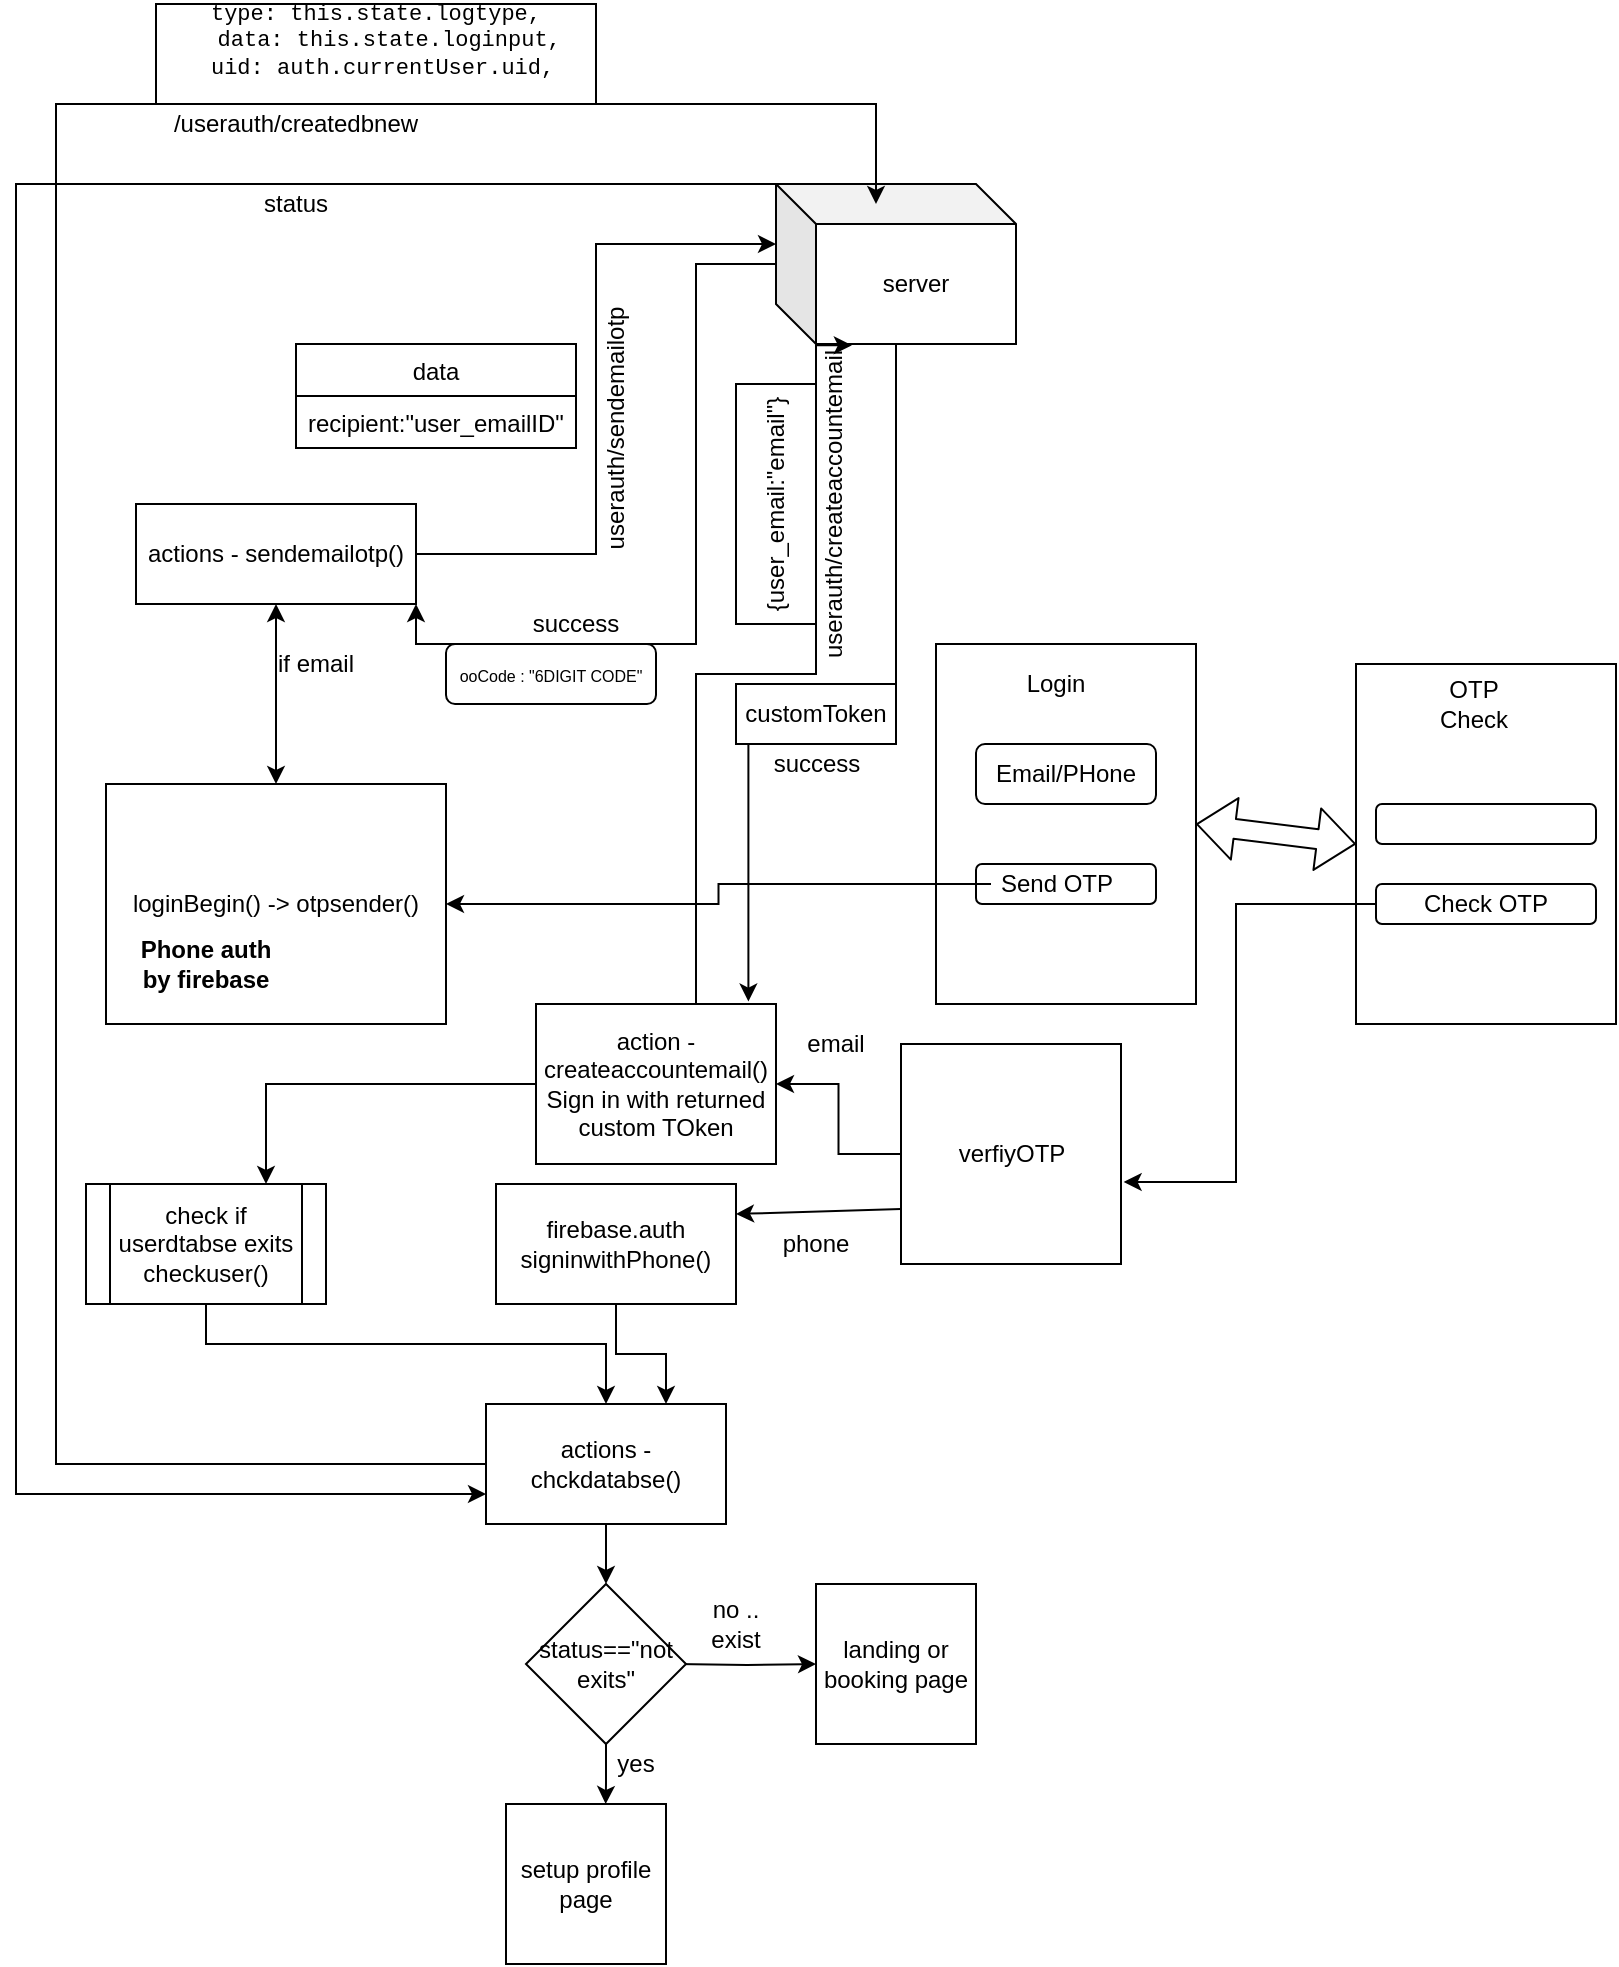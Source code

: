 <mxfile version="14.7.6" type="github">
  <diagram id="ldW2-i48NCAmhcWPSoT7" name="Page-1">
    <mxGraphModel dx="1038" dy="516" grid="1" gridSize="10" guides="1" tooltips="1" connect="1" arrows="1" fold="1" page="1" pageScale="1" pageWidth="850" pageHeight="1100" math="0" shadow="0">
      <root>
        <mxCell id="0" />
        <mxCell id="1" parent="0" />
        <mxCell id="RMmyxlW1aptrJxLg1BCB-1" value="" style="rounded=0;whiteSpace=wrap;html=1;" parent="1" vertex="1">
          <mxGeometry x="470" y="350" width="130" height="180" as="geometry" />
        </mxCell>
        <mxCell id="RMmyxlW1aptrJxLg1BCB-2" value="Login" style="text;html=1;strokeColor=none;fillColor=none;align=center;verticalAlign=middle;whiteSpace=wrap;rounded=0;" parent="1" vertex="1">
          <mxGeometry x="510" y="360" width="40" height="20" as="geometry" />
        </mxCell>
        <mxCell id="RMmyxlW1aptrJxLg1BCB-3" value="Email/PHone" style="rounded=1;whiteSpace=wrap;html=1;" parent="1" vertex="1">
          <mxGeometry x="490" y="400" width="90" height="30" as="geometry" />
        </mxCell>
        <mxCell id="RMmyxlW1aptrJxLg1BCB-4" value="" style="rounded=1;whiteSpace=wrap;html=1;" parent="1" vertex="1">
          <mxGeometry x="490" y="460" width="90" height="20" as="geometry" />
        </mxCell>
        <mxCell id="RMmyxlW1aptrJxLg1BCB-19" style="edgeStyle=orthogonalEdgeStyle;rounded=0;orthogonalLoop=1;jettySize=auto;html=1;" parent="1" source="RMmyxlW1aptrJxLg1BCB-6" target="RMmyxlW1aptrJxLg1BCB-10" edge="1">
          <mxGeometry relative="1" as="geometry" />
        </mxCell>
        <mxCell id="RMmyxlW1aptrJxLg1BCB-6" value="Send OTP" style="text;html=1;strokeColor=none;fillColor=none;align=center;verticalAlign=middle;whiteSpace=wrap;rounded=0;" parent="1" vertex="1">
          <mxGeometry x="497.5" y="460" width="65" height="20" as="geometry" />
        </mxCell>
        <mxCell id="RMmyxlW1aptrJxLg1BCB-10" value="loginBegin() -&amp;gt; otpsender()" style="rounded=0;whiteSpace=wrap;html=1;" parent="1" vertex="1">
          <mxGeometry x="55" y="420" width="170" height="120" as="geometry" />
        </mxCell>
        <mxCell id="RMmyxlW1aptrJxLg1BCB-14" style="edgeStyle=orthogonalEdgeStyle;rounded=0;orthogonalLoop=1;jettySize=auto;html=1;entryX=0;entryY=0;entryDx=0;entryDy=30;entryPerimeter=0;" parent="1" source="RMmyxlW1aptrJxLg1BCB-12" target="RMmyxlW1aptrJxLg1BCB-13" edge="1">
          <mxGeometry relative="1" as="geometry" />
        </mxCell>
        <mxCell id="RMmyxlW1aptrJxLg1BCB-12" value="actions - sendemailotp()" style="rounded=0;whiteSpace=wrap;html=1;" parent="1" vertex="1">
          <mxGeometry x="70" y="280" width="140" height="50" as="geometry" />
        </mxCell>
        <mxCell id="RMmyxlW1aptrJxLg1BCB-30" style="edgeStyle=orthogonalEdgeStyle;rounded=0;orthogonalLoop=1;jettySize=auto;html=1;entryX=1;entryY=1;entryDx=0;entryDy=0;" parent="1" source="RMmyxlW1aptrJxLg1BCB-13" target="RMmyxlW1aptrJxLg1BCB-12" edge="1">
          <mxGeometry relative="1" as="geometry">
            <Array as="points">
              <mxPoint x="350" y="350" />
              <mxPoint x="210" y="350" />
            </Array>
          </mxGeometry>
        </mxCell>
        <mxCell id="RMmyxlW1aptrJxLg1BCB-48" style="edgeStyle=orthogonalEdgeStyle;rounded=0;orthogonalLoop=1;jettySize=auto;html=1;entryX=0.885;entryY=-0.015;entryDx=0;entryDy=0;entryPerimeter=0;" parent="1" source="RMmyxlW1aptrJxLg1BCB-13" target="RMmyxlW1aptrJxLg1BCB-38" edge="1">
          <mxGeometry relative="1" as="geometry">
            <Array as="points">
              <mxPoint x="450" y="400" />
              <mxPoint x="376" y="400" />
            </Array>
          </mxGeometry>
        </mxCell>
        <mxCell id="RMmyxlW1aptrJxLg1BCB-66" style="edgeStyle=orthogonalEdgeStyle;rounded=0;orthogonalLoop=1;jettySize=auto;html=1;entryX=0;entryY=0.75;entryDx=0;entryDy=0;" parent="1" source="RMmyxlW1aptrJxLg1BCB-13" target="RMmyxlW1aptrJxLg1BCB-55" edge="1">
          <mxGeometry relative="1" as="geometry">
            <Array as="points">
              <mxPoint x="10" y="120" />
              <mxPoint x="10" y="775" />
            </Array>
          </mxGeometry>
        </mxCell>
        <mxCell id="RMmyxlW1aptrJxLg1BCB-13" value="server" style="shape=cube;whiteSpace=wrap;html=1;boundedLbl=1;backgroundOutline=1;darkOpacity=0.05;darkOpacity2=0.1;" parent="1" vertex="1">
          <mxGeometry x="390" y="120" width="120" height="80" as="geometry" />
        </mxCell>
        <mxCell id="RMmyxlW1aptrJxLg1BCB-15" value="userauth/sendemailotp" style="text;html=1;strokeColor=none;fillColor=none;align=center;verticalAlign=middle;whiteSpace=wrap;rounded=0;rotation=-90;" parent="1" vertex="1">
          <mxGeometry x="290" y="232" width="40" height="20" as="geometry" />
        </mxCell>
        <mxCell id="RMmyxlW1aptrJxLg1BCB-17" value="if email" style="text;html=1;strokeColor=none;fillColor=none;align=center;verticalAlign=middle;whiteSpace=wrap;rounded=0;" parent="1" vertex="1">
          <mxGeometry x="140" y="350" width="40" height="20" as="geometry" />
        </mxCell>
        <mxCell id="RMmyxlW1aptrJxLg1BCB-18" value="Phone auth by firebase" style="text;html=1;strokeColor=none;fillColor=none;align=center;verticalAlign=middle;whiteSpace=wrap;rounded=0;fontStyle=1" parent="1" vertex="1">
          <mxGeometry x="70" y="500" width="70" height="20" as="geometry" />
        </mxCell>
        <mxCell id="RMmyxlW1aptrJxLg1BCB-20" value="" style="rounded=0;whiteSpace=wrap;html=1;" parent="1" vertex="1">
          <mxGeometry x="680" y="360" width="130" height="180" as="geometry" />
        </mxCell>
        <mxCell id="RMmyxlW1aptrJxLg1BCB-21" value="OTP Check" style="text;html=1;strokeColor=none;fillColor=none;align=center;verticalAlign=middle;whiteSpace=wrap;rounded=0;" parent="1" vertex="1">
          <mxGeometry x="720" y="370" width="38" height="20" as="geometry" />
        </mxCell>
        <mxCell id="RMmyxlW1aptrJxLg1BCB-22" value="" style="rounded=1;whiteSpace=wrap;html=1;" parent="1" vertex="1">
          <mxGeometry x="690" y="430" width="110" height="20" as="geometry" />
        </mxCell>
        <mxCell id="RMmyxlW1aptrJxLg1BCB-37" style="edgeStyle=orthogonalEdgeStyle;rounded=0;orthogonalLoop=1;jettySize=auto;html=1;entryX=1.012;entryY=0.627;entryDx=0;entryDy=0;entryPerimeter=0;" parent="1" source="RMmyxlW1aptrJxLg1BCB-23" target="RMmyxlW1aptrJxLg1BCB-34" edge="1">
          <mxGeometry relative="1" as="geometry">
            <Array as="points">
              <mxPoint x="620" y="480" />
              <mxPoint x="620" y="619" />
            </Array>
          </mxGeometry>
        </mxCell>
        <mxCell id="RMmyxlW1aptrJxLg1BCB-23" value="Check OTP" style="rounded=1;whiteSpace=wrap;html=1;" parent="1" vertex="1">
          <mxGeometry x="690" y="470" width="110" height="20" as="geometry" />
        </mxCell>
        <mxCell id="RMmyxlW1aptrJxLg1BCB-25" value="" style="shape=flexArrow;endArrow=classic;startArrow=classic;html=1;entryX=0;entryY=0.5;entryDx=0;entryDy=0;exitX=1;exitY=0.5;exitDx=0;exitDy=0;" parent="1" source="RMmyxlW1aptrJxLg1BCB-1" target="RMmyxlW1aptrJxLg1BCB-20" edge="1">
          <mxGeometry width="100" height="100" relative="1" as="geometry">
            <mxPoint x="400" y="420" as="sourcePoint" />
            <mxPoint x="500" y="320" as="targetPoint" />
          </mxGeometry>
        </mxCell>
        <mxCell id="RMmyxlW1aptrJxLg1BCB-26" value="data" style="swimlane;fontStyle=0;childLayout=stackLayout;horizontal=1;startSize=26;horizontalStack=0;resizeParent=1;resizeParentMax=0;resizeLast=0;collapsible=1;marginBottom=0;flipV=0;" parent="1" vertex="1">
          <mxGeometry x="150" y="200" width="140" height="52" as="geometry" />
        </mxCell>
        <mxCell id="RMmyxlW1aptrJxLg1BCB-27" value="recipient:&quot;user_emailID&quot;" style="text;strokeColor=none;fillColor=none;align=left;verticalAlign=top;spacingLeft=4;spacingRight=4;overflow=hidden;rotatable=0;points=[[0,0.5],[1,0.5]];portConstraint=eastwest;" parent="RMmyxlW1aptrJxLg1BCB-26" vertex="1">
          <mxGeometry y="26" width="140" height="26" as="geometry" />
        </mxCell>
        <mxCell id="RMmyxlW1aptrJxLg1BCB-31" value="success" style="text;html=1;strokeColor=none;fillColor=none;align=center;verticalAlign=middle;whiteSpace=wrap;rounded=0;" parent="1" vertex="1">
          <mxGeometry x="270" y="330" width="40" height="20" as="geometry" />
        </mxCell>
        <mxCell id="RMmyxlW1aptrJxLg1BCB-33" value="&lt;font style=&quot;font-size: 8px&quot;&gt;ooCode : &quot;6DIGIT CODE&quot;&lt;/font&gt;" style="rounded=1;whiteSpace=wrap;html=1;" parent="1" vertex="1">
          <mxGeometry x="225" y="350" width="105" height="30" as="geometry" />
        </mxCell>
        <mxCell id="RMmyxlW1aptrJxLg1BCB-39" style="edgeStyle=orthogonalEdgeStyle;rounded=0;orthogonalLoop=1;jettySize=auto;html=1;entryX=1;entryY=0.5;entryDx=0;entryDy=0;" parent="1" source="RMmyxlW1aptrJxLg1BCB-34" target="RMmyxlW1aptrJxLg1BCB-38" edge="1">
          <mxGeometry relative="1" as="geometry" />
        </mxCell>
        <mxCell id="RMmyxlW1aptrJxLg1BCB-34" value="verfiyOTP" style="whiteSpace=wrap;html=1;aspect=fixed;" parent="1" vertex="1">
          <mxGeometry x="452.5" y="550" width="110" height="110" as="geometry" />
        </mxCell>
        <mxCell id="RMmyxlW1aptrJxLg1BCB-42" style="edgeStyle=orthogonalEdgeStyle;rounded=0;orthogonalLoop=1;jettySize=auto;html=1;entryX=0.316;entryY=1.008;entryDx=0;entryDy=0;entryPerimeter=0;" parent="1" source="RMmyxlW1aptrJxLg1BCB-38" target="RMmyxlW1aptrJxLg1BCB-13" edge="1">
          <mxGeometry relative="1" as="geometry">
            <Array as="points">
              <mxPoint x="350" y="365" />
              <mxPoint x="410" y="365" />
              <mxPoint x="410" y="201" />
            </Array>
          </mxGeometry>
        </mxCell>
        <mxCell id="RMmyxlW1aptrJxLg1BCB-53" style="edgeStyle=orthogonalEdgeStyle;rounded=0;orthogonalLoop=1;jettySize=auto;html=1;entryX=0.75;entryY=0;entryDx=0;entryDy=0;" parent="1" source="RMmyxlW1aptrJxLg1BCB-38" target="RMmyxlW1aptrJxLg1BCB-52" edge="1">
          <mxGeometry relative="1" as="geometry" />
        </mxCell>
        <mxCell id="RMmyxlW1aptrJxLg1BCB-38" value="action - createaccountemail()&lt;br&gt;Sign in with returned custom TOken" style="rounded=0;whiteSpace=wrap;html=1;" parent="1" vertex="1">
          <mxGeometry x="270" y="530" width="120" height="80" as="geometry" />
        </mxCell>
        <mxCell id="RMmyxlW1aptrJxLg1BCB-40" value="email" style="text;html=1;strokeColor=none;fillColor=none;align=center;verticalAlign=middle;whiteSpace=wrap;rounded=0;" parent="1" vertex="1">
          <mxGeometry x="400" y="540" width="40" height="20" as="geometry" />
        </mxCell>
        <mxCell id="RMmyxlW1aptrJxLg1BCB-41" value="" style="endArrow=classic;startArrow=classic;html=1;exitX=0.5;exitY=0;exitDx=0;exitDy=0;entryX=0.5;entryY=1;entryDx=0;entryDy=0;" parent="1" source="RMmyxlW1aptrJxLg1BCB-10" target="RMmyxlW1aptrJxLg1BCB-12" edge="1">
          <mxGeometry width="50" height="50" relative="1" as="geometry">
            <mxPoint x="160" y="630" as="sourcePoint" />
            <mxPoint x="130" y="340" as="targetPoint" />
          </mxGeometry>
        </mxCell>
        <mxCell id="KKf_zekkhN21vf2nrvpq-2" style="edgeStyle=orthogonalEdgeStyle;rounded=0;orthogonalLoop=1;jettySize=auto;html=1;entryX=0.75;entryY=0;entryDx=0;entryDy=0;fontColor=#000000;" edge="1" parent="1" source="RMmyxlW1aptrJxLg1BCB-43" target="RMmyxlW1aptrJxLg1BCB-55">
          <mxGeometry relative="1" as="geometry" />
        </mxCell>
        <mxCell id="RMmyxlW1aptrJxLg1BCB-43" value="firebase.auth signinwithPhone()" style="rounded=0;whiteSpace=wrap;html=1;" parent="1" vertex="1">
          <mxGeometry x="250" y="620" width="120" height="60" as="geometry" />
        </mxCell>
        <mxCell id="RMmyxlW1aptrJxLg1BCB-44" value="" style="endArrow=classic;html=1;exitX=0;exitY=0.75;exitDx=0;exitDy=0;entryX=1;entryY=0.25;entryDx=0;entryDy=0;" parent="1" source="RMmyxlW1aptrJxLg1BCB-34" target="RMmyxlW1aptrJxLg1BCB-43" edge="1">
          <mxGeometry width="50" height="50" relative="1" as="geometry">
            <mxPoint x="160" y="470" as="sourcePoint" />
            <mxPoint x="210" y="420" as="targetPoint" />
          </mxGeometry>
        </mxCell>
        <mxCell id="RMmyxlW1aptrJxLg1BCB-45" value="phone" style="text;html=1;strokeColor=none;fillColor=none;align=center;verticalAlign=middle;whiteSpace=wrap;rounded=0;" parent="1" vertex="1">
          <mxGeometry x="390" y="640" width="40" height="20" as="geometry" />
        </mxCell>
        <mxCell id="RMmyxlW1aptrJxLg1BCB-46" value="userauth/createaccountemail" style="text;html=1;strokeColor=none;fillColor=none;align=center;verticalAlign=middle;whiteSpace=wrap;rounded=0;rotation=-90;" parent="1" vertex="1">
          <mxGeometry x="399" y="270" width="40" height="20" as="geometry" />
        </mxCell>
        <mxCell id="RMmyxlW1aptrJxLg1BCB-47" value="{user_email:&quot;email&quot;}" style="rounded=0;whiteSpace=wrap;html=1;rotation=-90;" parent="1" vertex="1">
          <mxGeometry x="330" y="260" width="120" height="40" as="geometry" />
        </mxCell>
        <mxCell id="RMmyxlW1aptrJxLg1BCB-49" value="success" style="text;html=1;align=center;verticalAlign=middle;resizable=0;points=[];autosize=1;strokeColor=none;" parent="1" vertex="1">
          <mxGeometry x="380" y="400" width="60" height="20" as="geometry" />
        </mxCell>
        <mxCell id="RMmyxlW1aptrJxLg1BCB-51" value="customToken" style="whiteSpace=wrap;html=1;" parent="1" vertex="1">
          <mxGeometry x="370" y="370" width="80" height="30" as="geometry" />
        </mxCell>
        <mxCell id="RMmyxlW1aptrJxLg1BCB-56" style="edgeStyle=orthogonalEdgeStyle;rounded=0;orthogonalLoop=1;jettySize=auto;html=1;entryX=0.5;entryY=0;entryDx=0;entryDy=0;" parent="1" source="RMmyxlW1aptrJxLg1BCB-52" target="RMmyxlW1aptrJxLg1BCB-55" edge="1">
          <mxGeometry relative="1" as="geometry">
            <Array as="points">
              <mxPoint x="105" y="700" />
              <mxPoint x="305" y="700" />
            </Array>
          </mxGeometry>
        </mxCell>
        <mxCell id="RMmyxlW1aptrJxLg1BCB-52" value="check if userdtabse exits&lt;br&gt;checkuser()" style="shape=process;whiteSpace=wrap;html=1;backgroundOutline=1;" parent="1" vertex="1">
          <mxGeometry x="45" y="620" width="120" height="60" as="geometry" />
        </mxCell>
        <mxCell id="RMmyxlW1aptrJxLg1BCB-57" style="edgeStyle=orthogonalEdgeStyle;rounded=0;orthogonalLoop=1;jettySize=auto;html=1;" parent="1" source="RMmyxlW1aptrJxLg1BCB-55" edge="1">
          <mxGeometry relative="1" as="geometry">
            <mxPoint x="440" y="130" as="targetPoint" />
            <Array as="points">
              <mxPoint x="30" y="760" />
              <mxPoint x="30" y="80" />
              <mxPoint x="440" y="80" />
            </Array>
          </mxGeometry>
        </mxCell>
        <mxCell id="RMmyxlW1aptrJxLg1BCB-77" style="edgeStyle=orthogonalEdgeStyle;rounded=0;orthogonalLoop=1;jettySize=auto;html=1;entryX=0.5;entryY=0;entryDx=0;entryDy=0;" parent="1" source="RMmyxlW1aptrJxLg1BCB-55" target="RMmyxlW1aptrJxLg1BCB-68" edge="1">
          <mxGeometry relative="1" as="geometry" />
        </mxCell>
        <mxCell id="RMmyxlW1aptrJxLg1BCB-55" value="actions - chckdatabse()" style="rounded=0;whiteSpace=wrap;html=1;" parent="1" vertex="1">
          <mxGeometry x="245" y="730" width="120" height="60" as="geometry" />
        </mxCell>
        <mxCell id="RMmyxlW1aptrJxLg1BCB-59" value="&lt;div style=&quot;color: rgb(248 , 248 , 242) ; background-color: rgb(43 , 31 , 50) ; font-family: &amp;#34;fira code light&amp;#34; , &amp;#34;anonymous pro regular&amp;#34; , &amp;#34;consolas&amp;#34; , &amp;#34;courier new&amp;#34; , monospace , &amp;#34;consolas&amp;#34; , &amp;#34;courier new&amp;#34; , monospace ; font-size: 13px ; line-height: 18px&quot;&gt;&lt;br&gt;&lt;/div&gt;" style="text;html=1;align=center;verticalAlign=middle;resizable=0;points=[];autosize=1;strokeColor=none;" parent="1" vertex="1">
          <mxGeometry x="610" y="70" width="20" height="20" as="geometry" />
        </mxCell>
        <mxCell id="RMmyxlW1aptrJxLg1BCB-64" value="&lt;div style=&quot;font-family: &amp;#34;fira code light&amp;#34; , &amp;#34;anonymous pro regular&amp;#34; , &amp;#34;consolas&amp;#34; , &amp;#34;courier new&amp;#34; , monospace , &amp;#34;consolas&amp;#34; , &amp;#34;courier new&amp;#34; , monospace ; font-size: 11px&quot;&gt;&lt;span&gt;type:&amp;nbsp;this.state.logtype,&lt;/span&gt;&lt;br&gt;&lt;/div&gt;&lt;div style=&quot;font-family: &amp;#34;fira code light&amp;#34; , &amp;#34;anonymous pro regular&amp;#34; , &amp;#34;consolas&amp;#34; , &amp;#34;courier new&amp;#34; , monospace , &amp;#34;consolas&amp;#34; , &amp;#34;courier new&amp;#34; , monospace ; font-size: 11px&quot;&gt;&lt;font style=&quot;font-size: 11px&quot;&gt;&amp;nbsp; data:&amp;nbsp;this.state.loginput,&lt;/font&gt;&lt;/div&gt;&lt;div style=&quot;font-family: &amp;#34;fira code light&amp;#34; , &amp;#34;anonymous pro regular&amp;#34; , &amp;#34;consolas&amp;#34; , &amp;#34;courier new&amp;#34; , monospace , &amp;#34;consolas&amp;#34; , &amp;#34;courier new&amp;#34; , monospace ; font-size: 11px&quot;&gt;&lt;font style=&quot;font-size: 11px&quot;&gt;&amp;nbsp;uid:&amp;nbsp;auth.currentUser.uid,&lt;/font&gt;&lt;/div&gt;&lt;div style=&quot;font-family: &amp;#34;fira code light&amp;#34; , &amp;#34;anonymous pro regular&amp;#34; , &amp;#34;consolas&amp;#34; , &amp;#34;courier new&amp;#34; , monospace , &amp;#34;consolas&amp;#34; , &amp;#34;courier new&amp;#34; , monospace ; font-size: 11px&quot;&gt;&lt;font style=&quot;font-size: 11px&quot;&gt;&amp;nbsp; &amp;nbsp;&amp;nbsp;&lt;/font&gt;&lt;/div&gt;" style="rounded=0;whiteSpace=wrap;html=1;" parent="1" vertex="1">
          <mxGeometry x="80" y="30" width="220" height="50" as="geometry" />
        </mxCell>
        <mxCell id="RMmyxlW1aptrJxLg1BCB-65" value="/userauth/createdbnew" style="text;html=1;strokeColor=none;fillColor=none;align=center;verticalAlign=middle;whiteSpace=wrap;rounded=0;" parent="1" vertex="1">
          <mxGeometry x="130" y="80" width="40" height="20" as="geometry" />
        </mxCell>
        <mxCell id="RMmyxlW1aptrJxLg1BCB-67" value="status" style="text;html=1;strokeColor=none;fillColor=none;align=center;verticalAlign=middle;whiteSpace=wrap;rounded=0;" parent="1" vertex="1">
          <mxGeometry x="130" y="120" width="40" height="20" as="geometry" />
        </mxCell>
        <mxCell id="RMmyxlW1aptrJxLg1BCB-72" style="edgeStyle=orthogonalEdgeStyle;rounded=0;orthogonalLoop=1;jettySize=auto;html=1;entryX=0;entryY=0.5;entryDx=0;entryDy=0;" parent="1" target="RMmyxlW1aptrJxLg1BCB-71" edge="1">
          <mxGeometry relative="1" as="geometry">
            <mxPoint x="340" y="860" as="sourcePoint" />
          </mxGeometry>
        </mxCell>
        <mxCell id="RMmyxlW1aptrJxLg1BCB-78" style="edgeStyle=orthogonalEdgeStyle;rounded=0;orthogonalLoop=1;jettySize=auto;html=1;entryX=0.623;entryY=0;entryDx=0;entryDy=0;entryPerimeter=0;" parent="1" source="RMmyxlW1aptrJxLg1BCB-68" target="RMmyxlW1aptrJxLg1BCB-70" edge="1">
          <mxGeometry relative="1" as="geometry" />
        </mxCell>
        <mxCell id="RMmyxlW1aptrJxLg1BCB-68" value="status==&quot;not exits&quot;" style="rhombus;whiteSpace=wrap;html=1;" parent="1" vertex="1">
          <mxGeometry x="265" y="820" width="80" height="80" as="geometry" />
        </mxCell>
        <mxCell id="RMmyxlW1aptrJxLg1BCB-70" value="setup profile page" style="whiteSpace=wrap;html=1;aspect=fixed;" parent="1" vertex="1">
          <mxGeometry x="255" y="930" width="80" height="80" as="geometry" />
        </mxCell>
        <mxCell id="RMmyxlW1aptrJxLg1BCB-71" value="landing or booking page" style="whiteSpace=wrap;html=1;aspect=fixed;" parent="1" vertex="1">
          <mxGeometry x="410" y="820" width="80" height="80" as="geometry" />
        </mxCell>
        <mxCell id="RMmyxlW1aptrJxLg1BCB-74" value="yes" style="text;html=1;strokeColor=none;fillColor=none;align=center;verticalAlign=middle;whiteSpace=wrap;rounded=0;" parent="1" vertex="1">
          <mxGeometry x="300" y="900" width="40" height="20" as="geometry" />
        </mxCell>
        <mxCell id="RMmyxlW1aptrJxLg1BCB-76" value="no .. exist" style="text;html=1;strokeColor=none;fillColor=none;align=center;verticalAlign=middle;whiteSpace=wrap;rounded=0;" parent="1" vertex="1">
          <mxGeometry x="350" y="830" width="40" height="20" as="geometry" />
        </mxCell>
      </root>
    </mxGraphModel>
  </diagram>
</mxfile>
